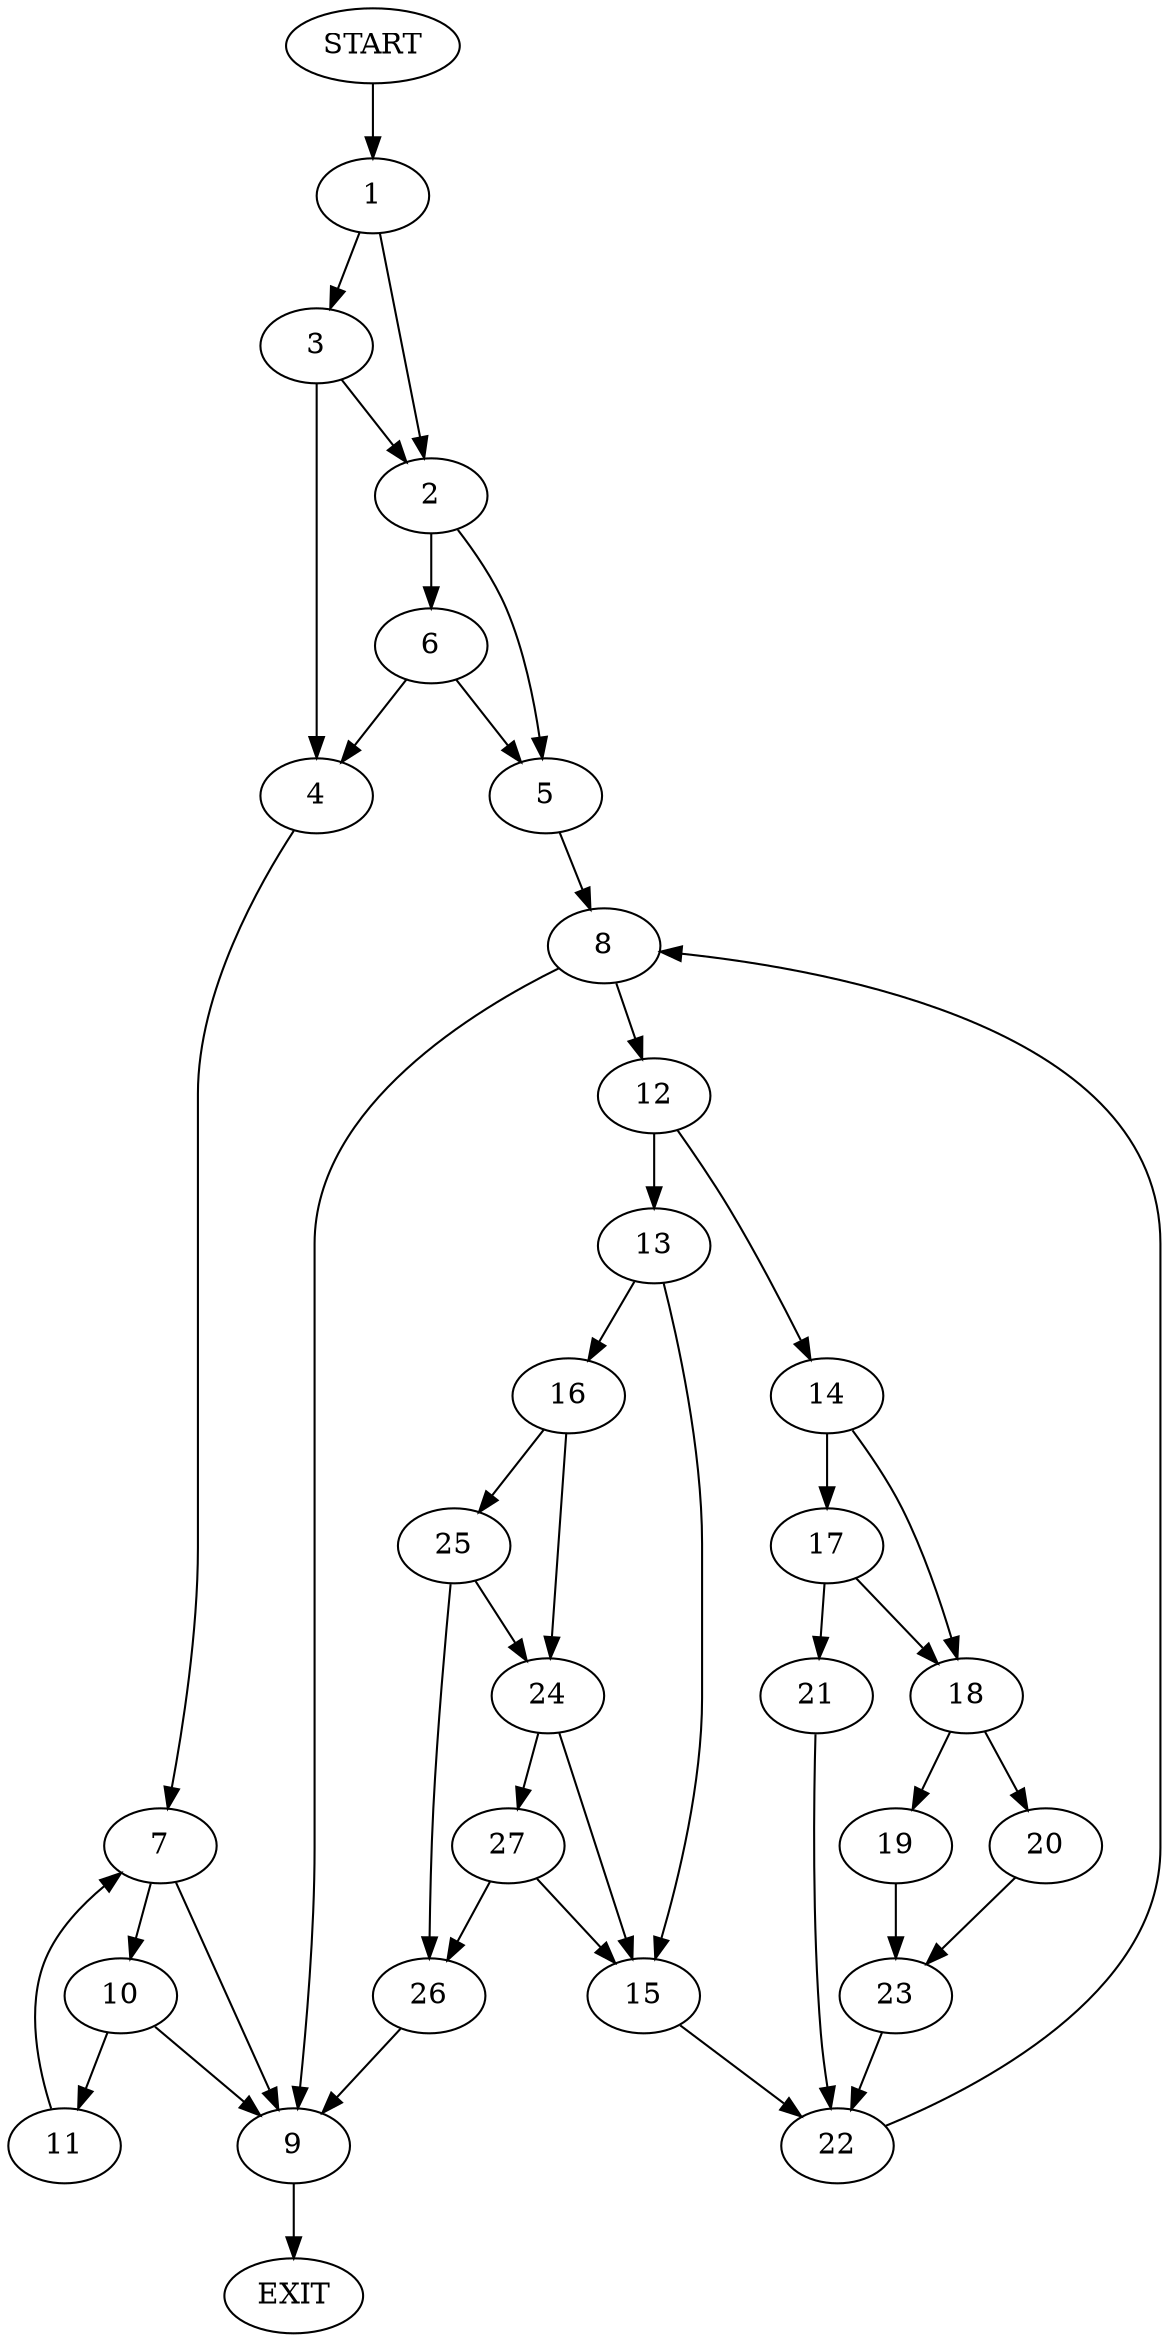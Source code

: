 digraph {
0 [label="START"]
28 [label="EXIT"]
0 -> 1
1 -> 2
1 -> 3
3 -> 4
3 -> 2
2 -> 5
2 -> 6
4 -> 7
6 -> 4
6 -> 5
5 -> 8
7 -> 9
7 -> 10
10 -> 11
10 -> 9
9 -> 28
11 -> 7
8 -> 9
8 -> 12
12 -> 13
12 -> 14
13 -> 15
13 -> 16
14 -> 17
14 -> 18
18 -> 19
18 -> 20
17 -> 18
17 -> 21
21 -> 22
22 -> 8
19 -> 23
20 -> 23
23 -> 22
16 -> 24
16 -> 25
15 -> 22
25 -> 24
25 -> 26
24 -> 15
24 -> 27
26 -> 9
27 -> 15
27 -> 26
}
